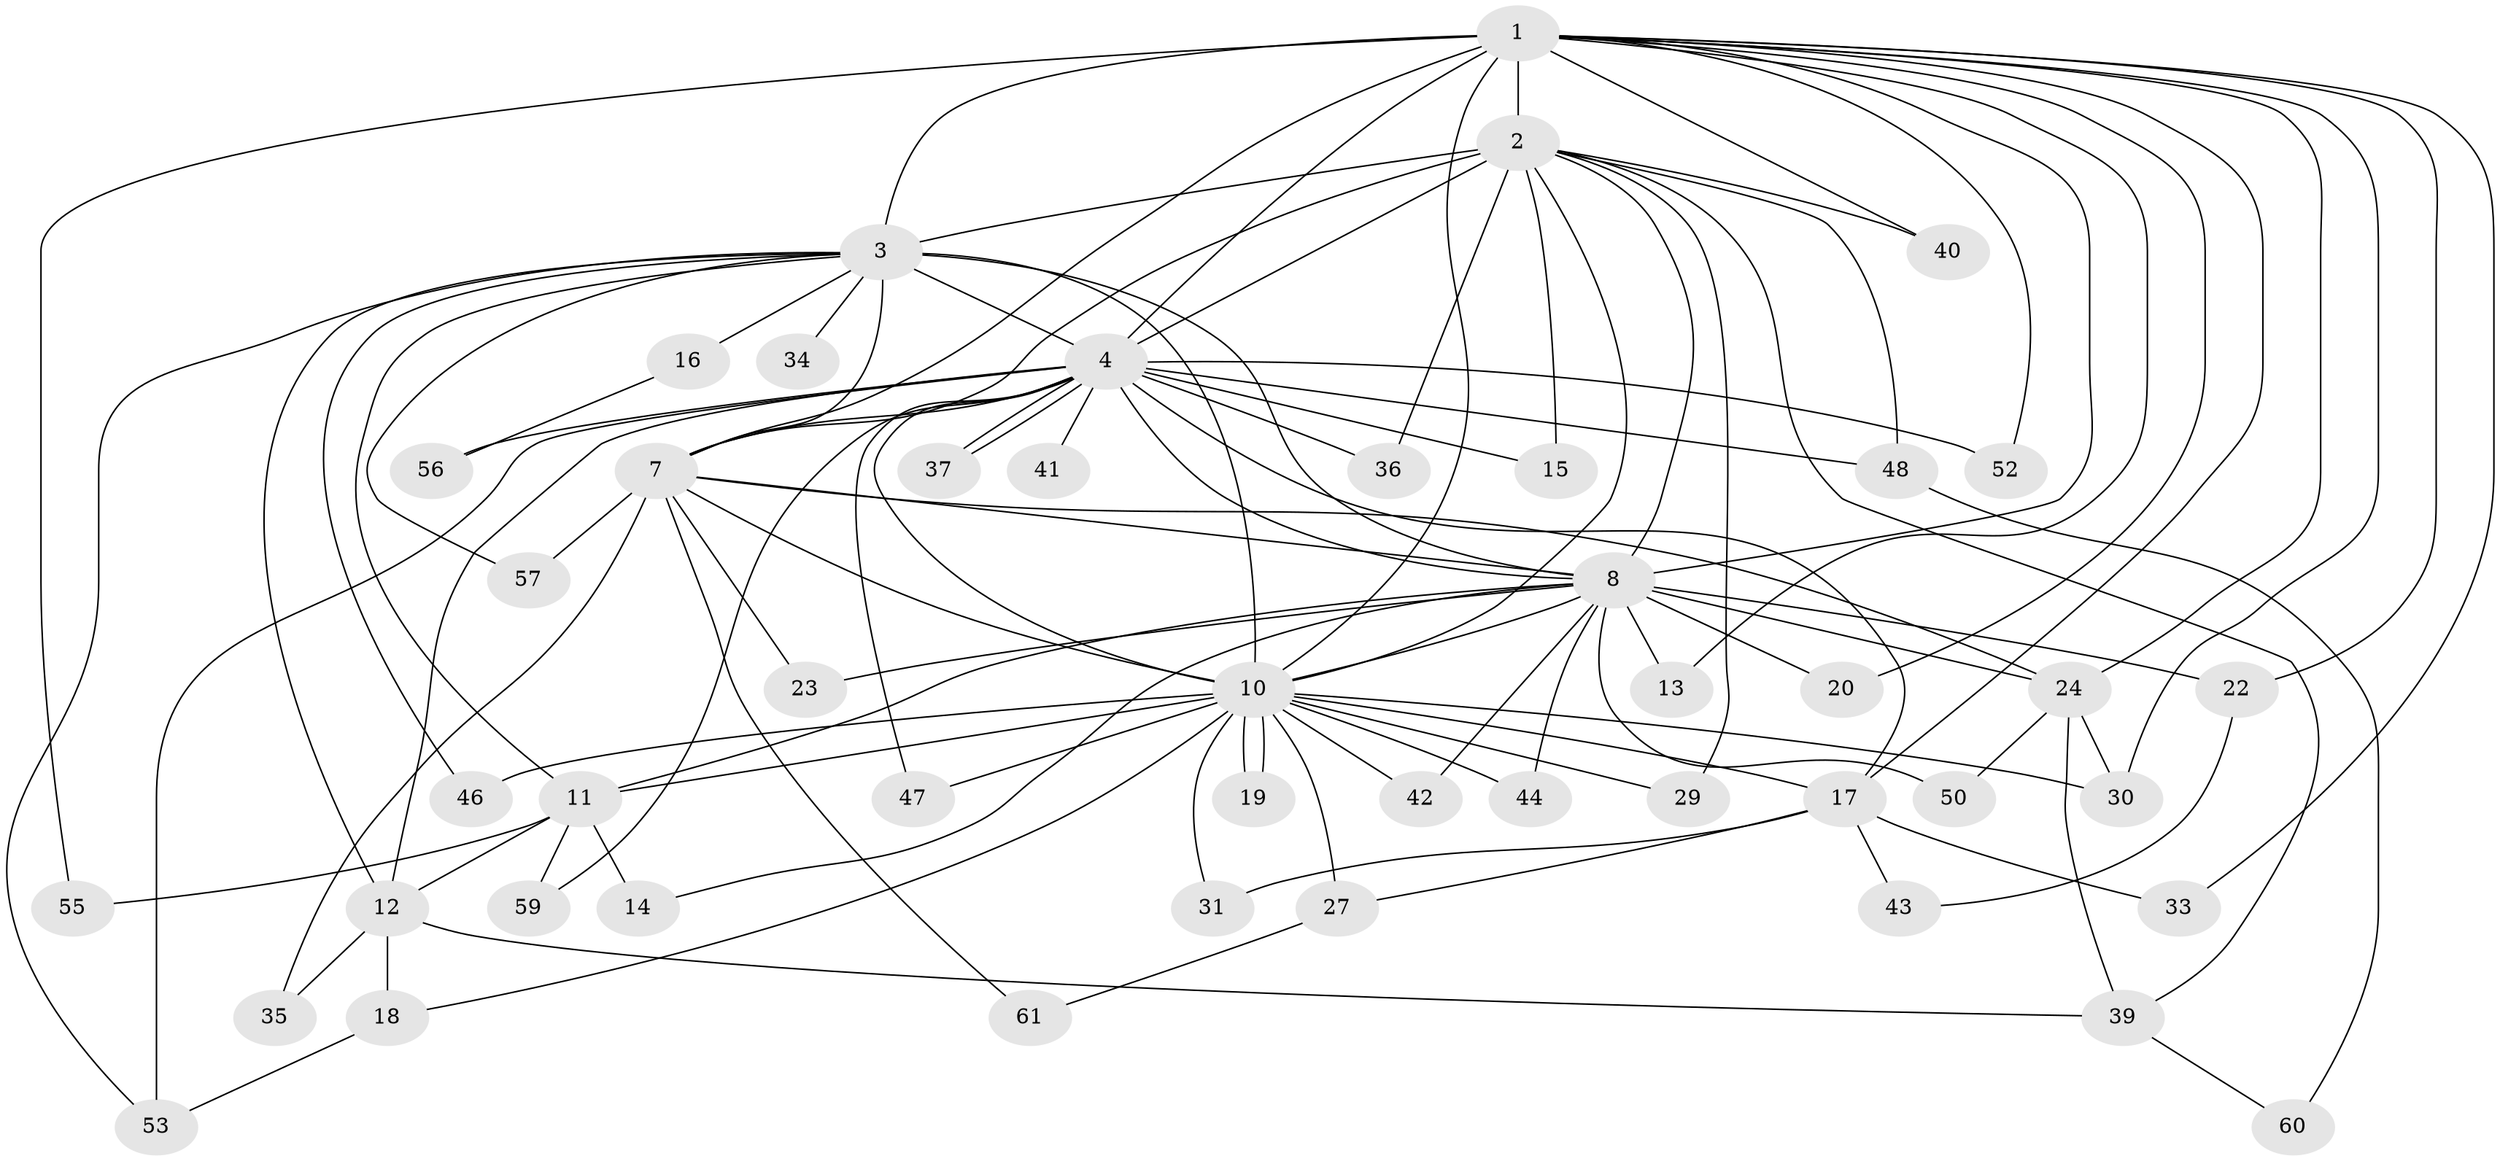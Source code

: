 // Generated by graph-tools (version 1.1) at 2025/51/02/27/25 19:51:48]
// undirected, 47 vertices, 105 edges
graph export_dot {
graph [start="1"]
  node [color=gray90,style=filled];
  1 [super="+9"];
  2 [super="+38"];
  3 [super="+6"];
  4 [super="+5"];
  7 [super="+49"];
  8 [super="+25"];
  10 [super="+51"];
  11;
  12 [super="+26"];
  13;
  14;
  15;
  16;
  17 [super="+21"];
  18;
  19;
  20;
  22;
  23;
  24 [super="+28"];
  27 [super="+32"];
  29;
  30 [super="+54"];
  31;
  33;
  34;
  35;
  36;
  37;
  39 [super="+45"];
  40;
  41;
  42;
  43;
  44;
  46;
  47;
  48;
  50;
  52;
  53 [super="+58"];
  55;
  56;
  57;
  59;
  60;
  61;
  1 -- 2 [weight=3];
  1 -- 3 [weight=4];
  1 -- 4 [weight=4];
  1 -- 7 [weight=3];
  1 -- 8 [weight=3];
  1 -- 10 [weight=2];
  1 -- 17;
  1 -- 22;
  1 -- 24;
  1 -- 52;
  1 -- 55;
  1 -- 33;
  1 -- 40;
  1 -- 13;
  1 -- 20;
  1 -- 30;
  2 -- 3 [weight=2];
  2 -- 4 [weight=2];
  2 -- 7;
  2 -- 8;
  2 -- 10;
  2 -- 15;
  2 -- 29;
  2 -- 36;
  2 -- 39;
  2 -- 40;
  2 -- 48;
  3 -- 4 [weight=4];
  3 -- 7 [weight=2];
  3 -- 8 [weight=2];
  3 -- 10 [weight=2];
  3 -- 12;
  3 -- 16 [weight=2];
  3 -- 34 [weight=2];
  3 -- 57;
  3 -- 11;
  3 -- 46;
  3 -- 53;
  4 -- 7 [weight=2];
  4 -- 8 [weight=2];
  4 -- 10 [weight=2];
  4 -- 36;
  4 -- 37;
  4 -- 37;
  4 -- 41 [weight=2];
  4 -- 48;
  4 -- 53;
  4 -- 12;
  4 -- 15;
  4 -- 17;
  4 -- 47;
  4 -- 52;
  4 -- 56;
  4 -- 59;
  7 -- 8;
  7 -- 10;
  7 -- 23;
  7 -- 35;
  7 -- 57;
  7 -- 61;
  7 -- 24;
  8 -- 10;
  8 -- 11;
  8 -- 13;
  8 -- 14;
  8 -- 20;
  8 -- 22;
  8 -- 23;
  8 -- 24;
  8 -- 44;
  8 -- 42;
  8 -- 50;
  10 -- 18;
  10 -- 19;
  10 -- 19;
  10 -- 27 [weight=2];
  10 -- 29;
  10 -- 31;
  10 -- 42;
  10 -- 44;
  10 -- 46;
  10 -- 47;
  10 -- 11;
  10 -- 30;
  10 -- 17;
  11 -- 14;
  11 -- 55;
  11 -- 59;
  11 -- 12;
  12 -- 18;
  12 -- 39;
  12 -- 35;
  16 -- 56;
  17 -- 27;
  17 -- 31;
  17 -- 33;
  17 -- 43;
  18 -- 53;
  22 -- 43;
  24 -- 50;
  24 -- 39;
  24 -- 30;
  27 -- 61;
  39 -- 60;
  48 -- 60;
}
